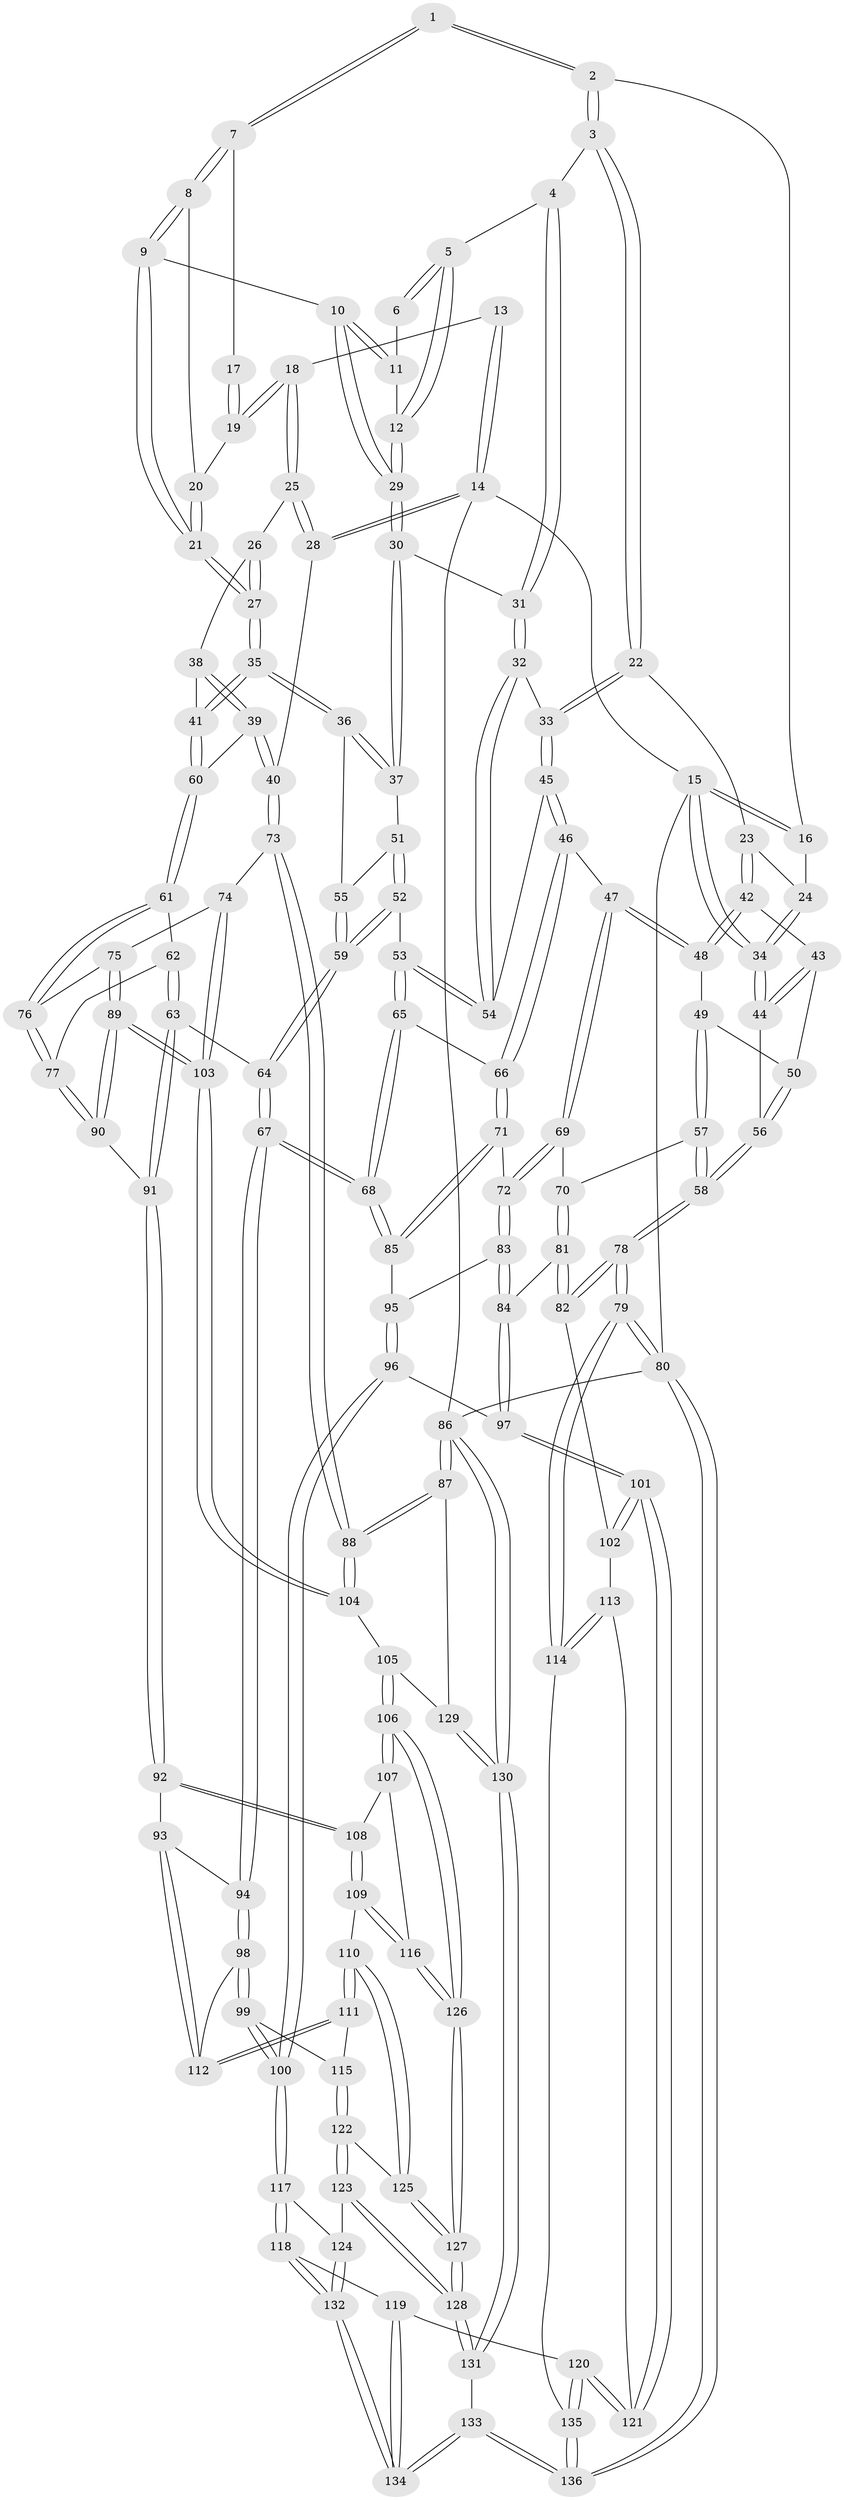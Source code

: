 // coarse degree distribution, {4: 0.5119047619047619, 5: 0.21428571428571427, 3: 0.14285714285714285, 6: 0.13095238095238096}
// Generated by graph-tools (version 1.1) at 2025/24/03/03/25 07:24:33]
// undirected, 136 vertices, 337 edges
graph export_dot {
graph [start="1"]
  node [color=gray90,style=filled];
  1 [pos="+0.551877709441949+0"];
  2 [pos="+0.20127582373351544+0"];
  3 [pos="+0.2742554771072387+0"];
  4 [pos="+0.3861164531960334+0.08229563950847622"];
  5 [pos="+0.45844584046785847+0.08165320721030488"];
  6 [pos="+0.5493401809171131+0"];
  7 [pos="+0.689176792697954+0"];
  8 [pos="+0.6987599667293416+0"];
  9 [pos="+0.6940305742713222+0.11691415644487226"];
  10 [pos="+0.6158426884475855+0.14193073217684107"];
  11 [pos="+0.5468513360146353+0"];
  12 [pos="+0.5368687817828551+0.12162836733560596"];
  13 [pos="+1+0"];
  14 [pos="+1+0"];
  15 [pos="+0+0"];
  16 [pos="+0.19865274007769249+0"];
  17 [pos="+0.7928113920609743+0"];
  18 [pos="+0.9007361499460014+0.08291212854704254"];
  19 [pos="+0.8722969619618995+0.06732613080808471"];
  20 [pos="+0.8442369463617457+0.07446038633386061"];
  21 [pos="+0.726922897319222+0.14394953268299984"];
  22 [pos="+0.23712364543788694+0.1896789727337293"];
  23 [pos="+0.15022238207190824+0.22602615214964855"];
  24 [pos="+0.11957265946807084+0.17411916240578237"];
  25 [pos="+0.9025032070045974+0.0847226845268471"];
  26 [pos="+0.906704492732142+0.17829604111695666"];
  27 [pos="+0.7666601429016074+0.21251845335019073"];
  28 [pos="+1+0"];
  29 [pos="+0.5629830301418235+0.16088422650399828"];
  30 [pos="+0.5413505948790741+0.204313261943143"];
  31 [pos="+0.42028984034217737+0.24591600158973884"];
  32 [pos="+0.41071671987215363+0.2559475022522318"];
  33 [pos="+0.2975252914645561+0.2409138799149587"];
  34 [pos="+0+0"];
  35 [pos="+0.7557922933812228+0.3297416232034733"];
  36 [pos="+0.7253225002898406+0.33187626543604204"];
  37 [pos="+0.600700368135054+0.3087620699901563"];
  38 [pos="+0.9709944396179598+0.21875625983307295"];
  39 [pos="+1+0.27225590225964924"];
  40 [pos="+1+0.27956531163930937"];
  41 [pos="+0.7815201526721879+0.35976827020718155"];
  42 [pos="+0.14188440834681118+0.2362687315889844"];
  43 [pos="+0.10723795659289444+0.2417403402067363"];
  44 [pos="+0+0.26190473354778143"];
  45 [pos="+0.2531362728777719+0.3892975079121293"];
  46 [pos="+0.22599396721428727+0.4133627119438717"];
  47 [pos="+0.18342944899506725+0.4184357369151287"];
  48 [pos="+0.16554767948775514+0.4008250848999219"];
  49 [pos="+0.0967471997199437+0.39431048448131756"];
  50 [pos="+0.05332358181951405+0.37373851037921596"];
  51 [pos="+0.5629748544304833+0.359126637132399"];
  52 [pos="+0.507659886896053+0.4013678368160812"];
  53 [pos="+0.43851124760182425+0.3955392401099898"];
  54 [pos="+0.4237490770682757+0.37268138356308006"];
  55 [pos="+0.6283956225148274+0.4312472264909782"];
  56 [pos="+0+0.2815017677820328"];
  57 [pos="+0.015051627406694674+0.4850961010403602"];
  58 [pos="+0+0.42973691250550405"];
  59 [pos="+0.6025075927093141+0.5345524564728091"];
  60 [pos="+0.80238160865191+0.3961104096095856"];
  61 [pos="+0.8085395081137086+0.4462508231110758"];
  62 [pos="+0.7605792031242828+0.4873438556007818"];
  63 [pos="+0.6626860474595424+0.5547757793359901"];
  64 [pos="+0.6044136456747937+0.5408759452728592"];
  65 [pos="+0.3963172578072063+0.5117735851077023"];
  66 [pos="+0.31540946483976884+0.49682008706434355"];
  67 [pos="+0.48054414172844456+0.6234653193573717"];
  68 [pos="+0.43462521000526416+0.6042721059959448"];
  69 [pos="+0.16417410221767934+0.47614509364639673"];
  70 [pos="+0.08331523559918738+0.5350422191990899"];
  71 [pos="+0.25518131071540484+0.5729518527857804"];
  72 [pos="+0.22492136985470676+0.5938722173481731"];
  73 [pos="+1+0.5506896819346095"];
  74 [pos="+1+0.565876464917759"];
  75 [pos="+0.9271509127513953+0.5312949722347009"];
  76 [pos="+0.8605655874889054+0.48857383048960057"];
  77 [pos="+0.7911541871368626+0.6268654376325605"];
  78 [pos="+0+0.7133177066087377"];
  79 [pos="+0+1"];
  80 [pos="+0+1"];
  81 [pos="+0.06356041750577368+0.6457342886427451"];
  82 [pos="+0.015565485114936892+0.6804957890116412"];
  83 [pos="+0.22069517227383786+0.6177885414297454"];
  84 [pos="+0.19425323121259566+0.652950587733216"];
  85 [pos="+0.43284955894469623+0.6052265155271688"];
  86 [pos="+1+1"];
  87 [pos="+1+0.9516950813120837"];
  88 [pos="+1+0.8137628839855354"];
  89 [pos="+0.8097141833727269+0.6963948019267746"];
  90 [pos="+0.7819883500948552+0.6850390376811396"];
  91 [pos="+0.7119005581573733+0.6760410249944263"];
  92 [pos="+0.7009318247158104+0.6897881001823886"];
  93 [pos="+0.6795178094512462+0.7009993376538158"];
  94 [pos="+0.4961420601418213+0.6711323602915653"];
  95 [pos="+0.36696995772470525+0.6516099632872695"];
  96 [pos="+0.3366282019369292+0.7092689296452506"];
  97 [pos="+0.2324635624884283+0.7477008729726969"];
  98 [pos="+0.4978515074368811+0.7008702516928609"];
  99 [pos="+0.4800242496919312+0.7511202485360656"];
  100 [pos="+0.39015107723272574+0.807646173316292"];
  101 [pos="+0.22174138571651744+0.7950478532978816"];
  102 [pos="+0.07401493406410364+0.7507106679915796"];
  103 [pos="+0.8751162664587496+0.780635844793348"];
  104 [pos="+0.8751556540114462+0.7832599946467419"];
  105 [pos="+0.8684991200693141+0.8187007437949351"];
  106 [pos="+0.8240579372845491+0.8488385673624134"];
  107 [pos="+0.733626315313356+0.8022840756411069"];
  108 [pos="+0.7128611595489986+0.7792304562297113"];
  109 [pos="+0.6605991827470244+0.816984974464628"];
  110 [pos="+0.6195799010889442+0.8083602123539535"];
  111 [pos="+0.6176609413192414+0.8029701180141778"];
  112 [pos="+0.615895201119879+0.7758422027819376"];
  113 [pos="+0.08282768363288745+0.8335483749076191"];
  114 [pos="+0+0.9475155997843907"];
  115 [pos="+0.5074402113299857+0.8059418391339099"];
  116 [pos="+0.6871890083800771+0.8436358248296856"];
  117 [pos="+0.36311081659157785+0.8662771334238181"];
  118 [pos="+0.3587601160186673+0.8688160073513015"];
  119 [pos="+0.29097738927921696+0.8819949149279829"];
  120 [pos="+0.23673427812331826+0.883039940369952"];
  121 [pos="+0.23672664604957322+0.8830238024738721"];
  122 [pos="+0.5169637861817741+0.8704447852583288"];
  123 [pos="+0.5007388832123539+0.9050436659271006"];
  124 [pos="+0.4749421676255114+0.9022384878746118"];
  125 [pos="+0.6067351326569673+0.8449303190100329"];
  126 [pos="+0.735029519123085+0.9696688691782106"];
  127 [pos="+0.6967831269704055+1"];
  128 [pos="+0.6694018807416502+1"];
  129 [pos="+0.9025457098686588+0.8518379328970731"];
  130 [pos="+1+1"];
  131 [pos="+0.6698378934197772+1"];
  132 [pos="+0.4079675349284779+0.999229837410716"];
  133 [pos="+0.4445711289493641+1"];
  134 [pos="+0.421379743978909+1"];
  135 [pos="+0.2266992481442689+0.9032634273868617"];
  136 [pos="+0.17989314025657713+1"];
  1 -- 2;
  1 -- 2;
  1 -- 7;
  1 -- 7;
  2 -- 3;
  2 -- 3;
  2 -- 16;
  3 -- 4;
  3 -- 22;
  3 -- 22;
  4 -- 5;
  4 -- 31;
  4 -- 31;
  5 -- 6;
  5 -- 6;
  5 -- 12;
  5 -- 12;
  6 -- 11;
  7 -- 8;
  7 -- 8;
  7 -- 17;
  8 -- 9;
  8 -- 9;
  8 -- 20;
  9 -- 10;
  9 -- 21;
  9 -- 21;
  10 -- 11;
  10 -- 11;
  10 -- 29;
  10 -- 29;
  11 -- 12;
  12 -- 29;
  12 -- 29;
  13 -- 14;
  13 -- 14;
  13 -- 18;
  14 -- 15;
  14 -- 28;
  14 -- 28;
  14 -- 86;
  15 -- 16;
  15 -- 16;
  15 -- 34;
  15 -- 34;
  15 -- 80;
  16 -- 24;
  17 -- 19;
  17 -- 19;
  18 -- 19;
  18 -- 19;
  18 -- 25;
  18 -- 25;
  19 -- 20;
  20 -- 21;
  20 -- 21;
  21 -- 27;
  21 -- 27;
  22 -- 23;
  22 -- 33;
  22 -- 33;
  23 -- 24;
  23 -- 42;
  23 -- 42;
  24 -- 34;
  24 -- 34;
  25 -- 26;
  25 -- 28;
  25 -- 28;
  26 -- 27;
  26 -- 27;
  26 -- 38;
  27 -- 35;
  27 -- 35;
  28 -- 40;
  29 -- 30;
  29 -- 30;
  30 -- 31;
  30 -- 37;
  30 -- 37;
  31 -- 32;
  31 -- 32;
  32 -- 33;
  32 -- 54;
  32 -- 54;
  33 -- 45;
  33 -- 45;
  34 -- 44;
  34 -- 44;
  35 -- 36;
  35 -- 36;
  35 -- 41;
  35 -- 41;
  36 -- 37;
  36 -- 37;
  36 -- 55;
  37 -- 51;
  38 -- 39;
  38 -- 39;
  38 -- 41;
  39 -- 40;
  39 -- 40;
  39 -- 60;
  40 -- 73;
  40 -- 73;
  41 -- 60;
  41 -- 60;
  42 -- 43;
  42 -- 48;
  42 -- 48;
  43 -- 44;
  43 -- 44;
  43 -- 50;
  44 -- 56;
  45 -- 46;
  45 -- 46;
  45 -- 54;
  46 -- 47;
  46 -- 66;
  46 -- 66;
  47 -- 48;
  47 -- 48;
  47 -- 69;
  47 -- 69;
  48 -- 49;
  49 -- 50;
  49 -- 57;
  49 -- 57;
  50 -- 56;
  50 -- 56;
  51 -- 52;
  51 -- 52;
  51 -- 55;
  52 -- 53;
  52 -- 59;
  52 -- 59;
  53 -- 54;
  53 -- 54;
  53 -- 65;
  53 -- 65;
  55 -- 59;
  55 -- 59;
  56 -- 58;
  56 -- 58;
  57 -- 58;
  57 -- 58;
  57 -- 70;
  58 -- 78;
  58 -- 78;
  59 -- 64;
  59 -- 64;
  60 -- 61;
  60 -- 61;
  61 -- 62;
  61 -- 76;
  61 -- 76;
  62 -- 63;
  62 -- 63;
  62 -- 77;
  63 -- 64;
  63 -- 91;
  63 -- 91;
  64 -- 67;
  64 -- 67;
  65 -- 66;
  65 -- 68;
  65 -- 68;
  66 -- 71;
  66 -- 71;
  67 -- 68;
  67 -- 68;
  67 -- 94;
  67 -- 94;
  68 -- 85;
  68 -- 85;
  69 -- 70;
  69 -- 72;
  69 -- 72;
  70 -- 81;
  70 -- 81;
  71 -- 72;
  71 -- 85;
  71 -- 85;
  72 -- 83;
  72 -- 83;
  73 -- 74;
  73 -- 88;
  73 -- 88;
  74 -- 75;
  74 -- 103;
  74 -- 103;
  75 -- 76;
  75 -- 89;
  75 -- 89;
  76 -- 77;
  76 -- 77;
  77 -- 90;
  77 -- 90;
  78 -- 79;
  78 -- 79;
  78 -- 82;
  78 -- 82;
  79 -- 80;
  79 -- 80;
  79 -- 114;
  79 -- 114;
  80 -- 136;
  80 -- 136;
  80 -- 86;
  81 -- 82;
  81 -- 82;
  81 -- 84;
  82 -- 102;
  83 -- 84;
  83 -- 84;
  83 -- 95;
  84 -- 97;
  84 -- 97;
  85 -- 95;
  86 -- 87;
  86 -- 87;
  86 -- 130;
  86 -- 130;
  87 -- 88;
  87 -- 88;
  87 -- 129;
  88 -- 104;
  88 -- 104;
  89 -- 90;
  89 -- 90;
  89 -- 103;
  89 -- 103;
  90 -- 91;
  91 -- 92;
  91 -- 92;
  92 -- 93;
  92 -- 108;
  92 -- 108;
  93 -- 94;
  93 -- 112;
  93 -- 112;
  94 -- 98;
  94 -- 98;
  95 -- 96;
  95 -- 96;
  96 -- 97;
  96 -- 100;
  96 -- 100;
  97 -- 101;
  97 -- 101;
  98 -- 99;
  98 -- 99;
  98 -- 112;
  99 -- 100;
  99 -- 100;
  99 -- 115;
  100 -- 117;
  100 -- 117;
  101 -- 102;
  101 -- 102;
  101 -- 121;
  101 -- 121;
  102 -- 113;
  103 -- 104;
  103 -- 104;
  104 -- 105;
  105 -- 106;
  105 -- 106;
  105 -- 129;
  106 -- 107;
  106 -- 107;
  106 -- 126;
  106 -- 126;
  107 -- 108;
  107 -- 116;
  108 -- 109;
  108 -- 109;
  109 -- 110;
  109 -- 116;
  109 -- 116;
  110 -- 111;
  110 -- 111;
  110 -- 125;
  110 -- 125;
  111 -- 112;
  111 -- 112;
  111 -- 115;
  113 -- 114;
  113 -- 114;
  113 -- 121;
  114 -- 135;
  115 -- 122;
  115 -- 122;
  116 -- 126;
  116 -- 126;
  117 -- 118;
  117 -- 118;
  117 -- 124;
  118 -- 119;
  118 -- 132;
  118 -- 132;
  119 -- 120;
  119 -- 134;
  119 -- 134;
  120 -- 121;
  120 -- 121;
  120 -- 135;
  120 -- 135;
  122 -- 123;
  122 -- 123;
  122 -- 125;
  123 -- 124;
  123 -- 128;
  123 -- 128;
  124 -- 132;
  124 -- 132;
  125 -- 127;
  125 -- 127;
  126 -- 127;
  126 -- 127;
  127 -- 128;
  127 -- 128;
  128 -- 131;
  128 -- 131;
  129 -- 130;
  129 -- 130;
  130 -- 131;
  130 -- 131;
  131 -- 133;
  132 -- 134;
  132 -- 134;
  133 -- 134;
  133 -- 134;
  133 -- 136;
  133 -- 136;
  135 -- 136;
  135 -- 136;
}
